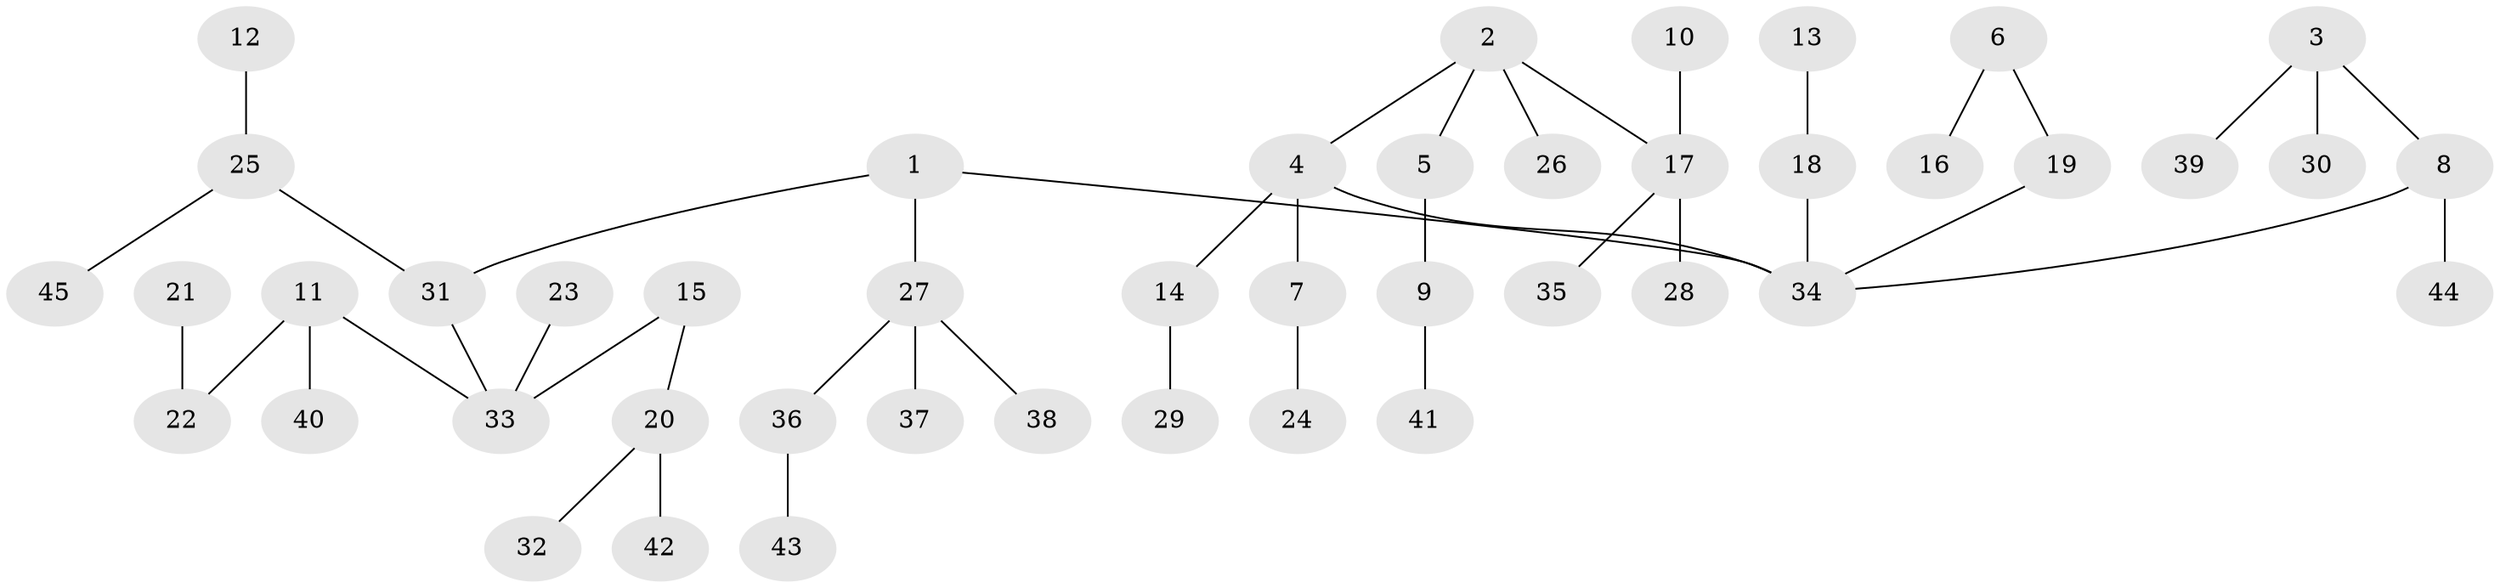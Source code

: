 // original degree distribution, {6: 0.011111111111111112, 5: 0.044444444444444446, 3: 0.1, 7: 0.011111111111111112, 4: 0.06666666666666667, 2: 0.2777777777777778, 1: 0.4888888888888889}
// Generated by graph-tools (version 1.1) at 2025/02/03/09/25 03:02:17]
// undirected, 45 vertices, 44 edges
graph export_dot {
graph [start="1"]
  node [color=gray90,style=filled];
  1;
  2;
  3;
  4;
  5;
  6;
  7;
  8;
  9;
  10;
  11;
  12;
  13;
  14;
  15;
  16;
  17;
  18;
  19;
  20;
  21;
  22;
  23;
  24;
  25;
  26;
  27;
  28;
  29;
  30;
  31;
  32;
  33;
  34;
  35;
  36;
  37;
  38;
  39;
  40;
  41;
  42;
  43;
  44;
  45;
  1 -- 27 [weight=1.0];
  1 -- 31 [weight=1.0];
  1 -- 34 [weight=1.0];
  2 -- 4 [weight=1.0];
  2 -- 5 [weight=1.0];
  2 -- 17 [weight=1.0];
  2 -- 26 [weight=1.0];
  3 -- 8 [weight=1.0];
  3 -- 30 [weight=1.0];
  3 -- 39 [weight=1.0];
  4 -- 7 [weight=1.0];
  4 -- 14 [weight=1.0];
  4 -- 34 [weight=1.0];
  5 -- 9 [weight=1.0];
  6 -- 16 [weight=1.0];
  6 -- 19 [weight=1.0];
  7 -- 24 [weight=1.0];
  8 -- 34 [weight=1.0];
  8 -- 44 [weight=1.0];
  9 -- 41 [weight=1.0];
  10 -- 17 [weight=1.0];
  11 -- 22 [weight=1.0];
  11 -- 33 [weight=1.0];
  11 -- 40 [weight=1.0];
  12 -- 25 [weight=1.0];
  13 -- 18 [weight=1.0];
  14 -- 29 [weight=1.0];
  15 -- 20 [weight=1.0];
  15 -- 33 [weight=1.0];
  17 -- 28 [weight=1.0];
  17 -- 35 [weight=1.0];
  18 -- 34 [weight=1.0];
  19 -- 34 [weight=1.0];
  20 -- 32 [weight=1.0];
  20 -- 42 [weight=1.0];
  21 -- 22 [weight=1.0];
  23 -- 33 [weight=1.0];
  25 -- 31 [weight=1.0];
  25 -- 45 [weight=1.0];
  27 -- 36 [weight=1.0];
  27 -- 37 [weight=1.0];
  27 -- 38 [weight=1.0];
  31 -- 33 [weight=1.0];
  36 -- 43 [weight=1.0];
}
